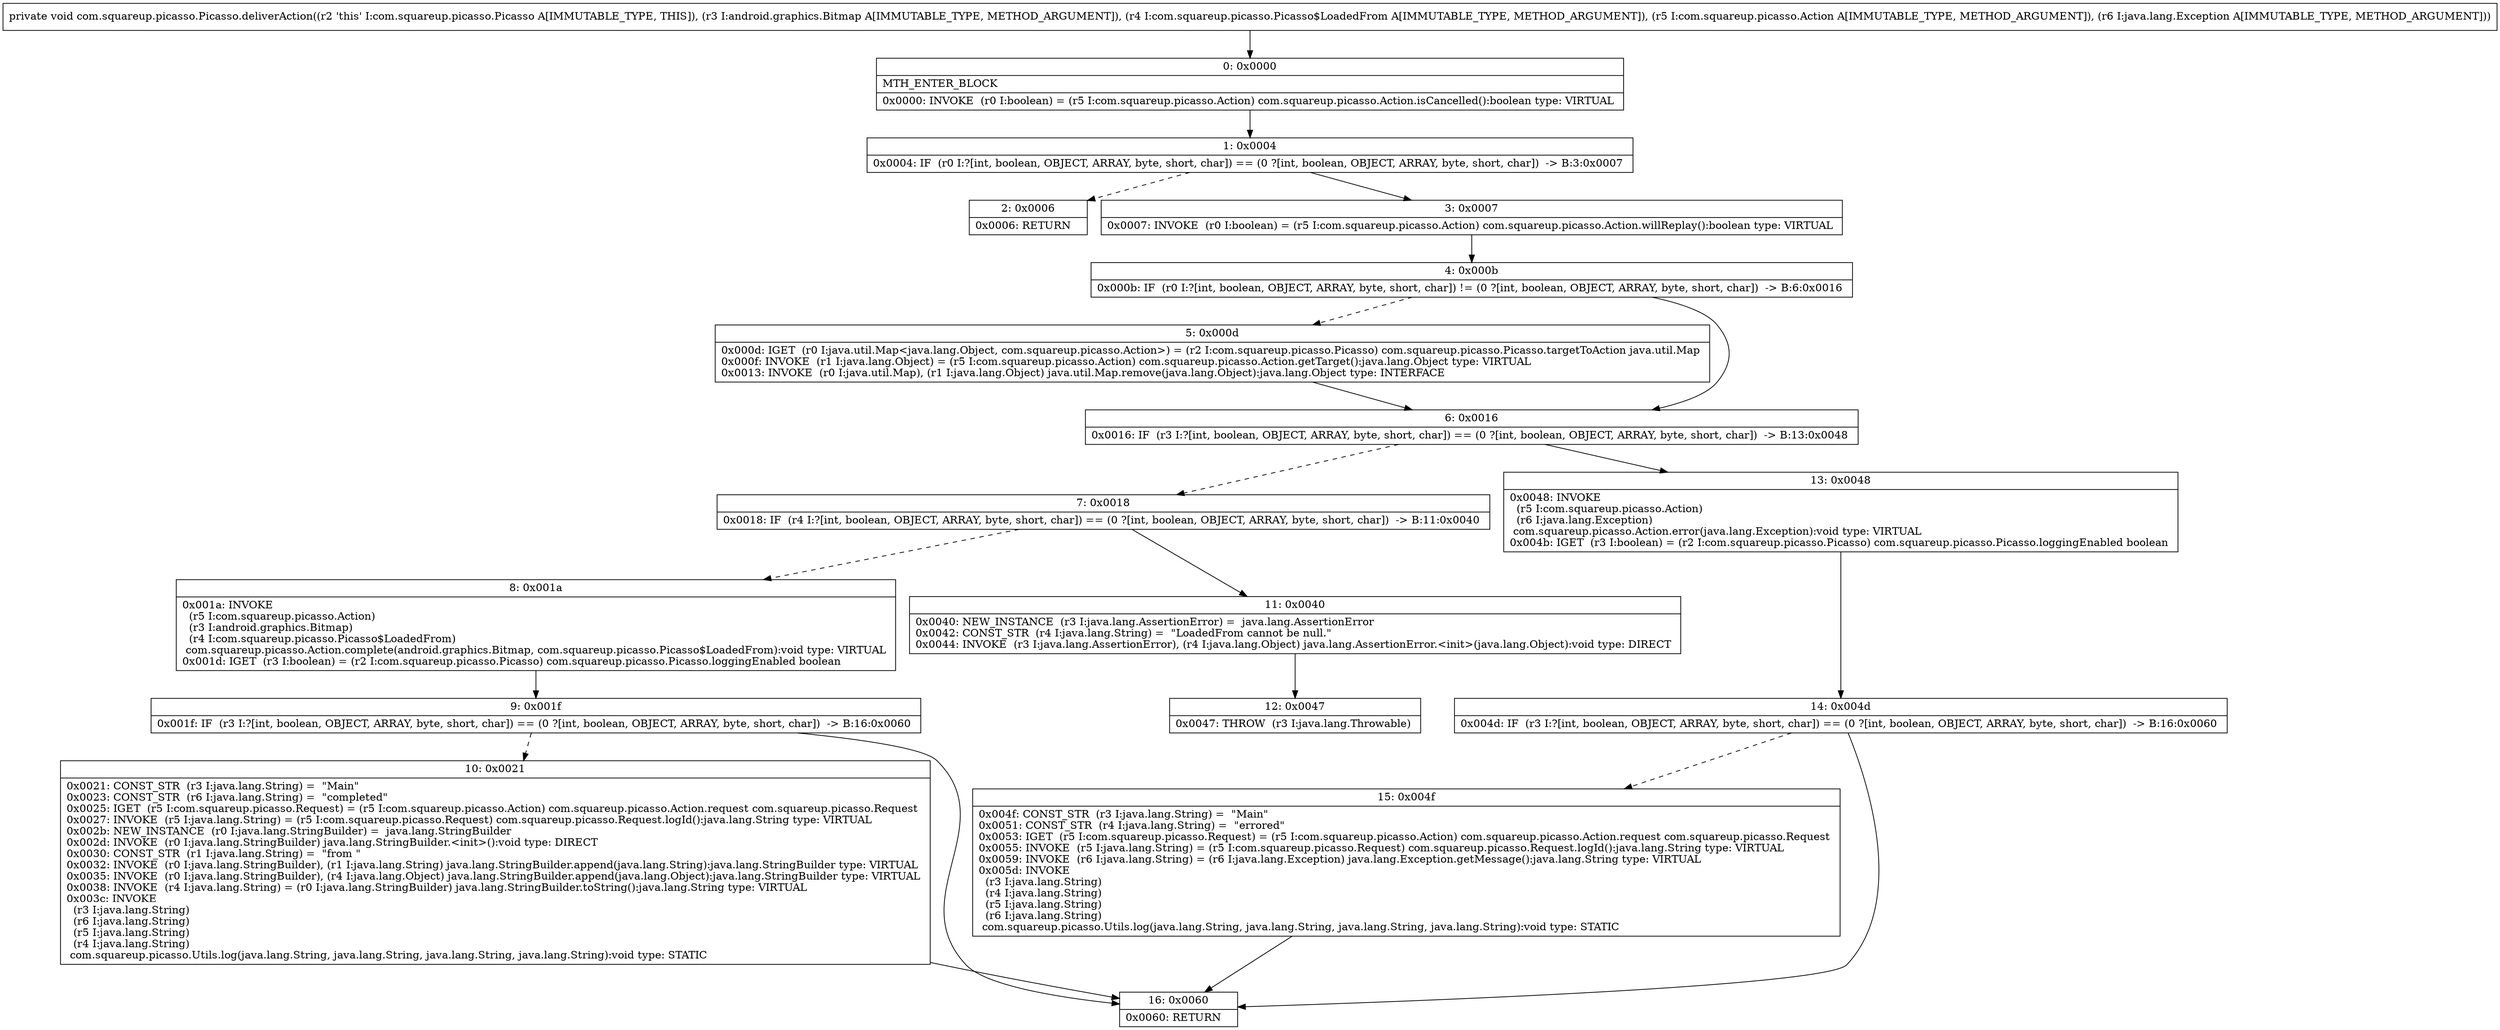 digraph "CFG forcom.squareup.picasso.Picasso.deliverAction(Landroid\/graphics\/Bitmap;Lcom\/squareup\/picasso\/Picasso$LoadedFrom;Lcom\/squareup\/picasso\/Action;Ljava\/lang\/Exception;)V" {
Node_0 [shape=record,label="{0\:\ 0x0000|MTH_ENTER_BLOCK\l|0x0000: INVOKE  (r0 I:boolean) = (r5 I:com.squareup.picasso.Action) com.squareup.picasso.Action.isCancelled():boolean type: VIRTUAL \l}"];
Node_1 [shape=record,label="{1\:\ 0x0004|0x0004: IF  (r0 I:?[int, boolean, OBJECT, ARRAY, byte, short, char]) == (0 ?[int, boolean, OBJECT, ARRAY, byte, short, char])  \-\> B:3:0x0007 \l}"];
Node_2 [shape=record,label="{2\:\ 0x0006|0x0006: RETURN   \l}"];
Node_3 [shape=record,label="{3\:\ 0x0007|0x0007: INVOKE  (r0 I:boolean) = (r5 I:com.squareup.picasso.Action) com.squareup.picasso.Action.willReplay():boolean type: VIRTUAL \l}"];
Node_4 [shape=record,label="{4\:\ 0x000b|0x000b: IF  (r0 I:?[int, boolean, OBJECT, ARRAY, byte, short, char]) != (0 ?[int, boolean, OBJECT, ARRAY, byte, short, char])  \-\> B:6:0x0016 \l}"];
Node_5 [shape=record,label="{5\:\ 0x000d|0x000d: IGET  (r0 I:java.util.Map\<java.lang.Object, com.squareup.picasso.Action\>) = (r2 I:com.squareup.picasso.Picasso) com.squareup.picasso.Picasso.targetToAction java.util.Map \l0x000f: INVOKE  (r1 I:java.lang.Object) = (r5 I:com.squareup.picasso.Action) com.squareup.picasso.Action.getTarget():java.lang.Object type: VIRTUAL \l0x0013: INVOKE  (r0 I:java.util.Map), (r1 I:java.lang.Object) java.util.Map.remove(java.lang.Object):java.lang.Object type: INTERFACE \l}"];
Node_6 [shape=record,label="{6\:\ 0x0016|0x0016: IF  (r3 I:?[int, boolean, OBJECT, ARRAY, byte, short, char]) == (0 ?[int, boolean, OBJECT, ARRAY, byte, short, char])  \-\> B:13:0x0048 \l}"];
Node_7 [shape=record,label="{7\:\ 0x0018|0x0018: IF  (r4 I:?[int, boolean, OBJECT, ARRAY, byte, short, char]) == (0 ?[int, boolean, OBJECT, ARRAY, byte, short, char])  \-\> B:11:0x0040 \l}"];
Node_8 [shape=record,label="{8\:\ 0x001a|0x001a: INVOKE  \l  (r5 I:com.squareup.picasso.Action)\l  (r3 I:android.graphics.Bitmap)\l  (r4 I:com.squareup.picasso.Picasso$LoadedFrom)\l com.squareup.picasso.Action.complete(android.graphics.Bitmap, com.squareup.picasso.Picasso$LoadedFrom):void type: VIRTUAL \l0x001d: IGET  (r3 I:boolean) = (r2 I:com.squareup.picasso.Picasso) com.squareup.picasso.Picasso.loggingEnabled boolean \l}"];
Node_9 [shape=record,label="{9\:\ 0x001f|0x001f: IF  (r3 I:?[int, boolean, OBJECT, ARRAY, byte, short, char]) == (0 ?[int, boolean, OBJECT, ARRAY, byte, short, char])  \-\> B:16:0x0060 \l}"];
Node_10 [shape=record,label="{10\:\ 0x0021|0x0021: CONST_STR  (r3 I:java.lang.String) =  \"Main\" \l0x0023: CONST_STR  (r6 I:java.lang.String) =  \"completed\" \l0x0025: IGET  (r5 I:com.squareup.picasso.Request) = (r5 I:com.squareup.picasso.Action) com.squareup.picasso.Action.request com.squareup.picasso.Request \l0x0027: INVOKE  (r5 I:java.lang.String) = (r5 I:com.squareup.picasso.Request) com.squareup.picasso.Request.logId():java.lang.String type: VIRTUAL \l0x002b: NEW_INSTANCE  (r0 I:java.lang.StringBuilder) =  java.lang.StringBuilder \l0x002d: INVOKE  (r0 I:java.lang.StringBuilder) java.lang.StringBuilder.\<init\>():void type: DIRECT \l0x0030: CONST_STR  (r1 I:java.lang.String) =  \"from \" \l0x0032: INVOKE  (r0 I:java.lang.StringBuilder), (r1 I:java.lang.String) java.lang.StringBuilder.append(java.lang.String):java.lang.StringBuilder type: VIRTUAL \l0x0035: INVOKE  (r0 I:java.lang.StringBuilder), (r4 I:java.lang.Object) java.lang.StringBuilder.append(java.lang.Object):java.lang.StringBuilder type: VIRTUAL \l0x0038: INVOKE  (r4 I:java.lang.String) = (r0 I:java.lang.StringBuilder) java.lang.StringBuilder.toString():java.lang.String type: VIRTUAL \l0x003c: INVOKE  \l  (r3 I:java.lang.String)\l  (r6 I:java.lang.String)\l  (r5 I:java.lang.String)\l  (r4 I:java.lang.String)\l com.squareup.picasso.Utils.log(java.lang.String, java.lang.String, java.lang.String, java.lang.String):void type: STATIC \l}"];
Node_11 [shape=record,label="{11\:\ 0x0040|0x0040: NEW_INSTANCE  (r3 I:java.lang.AssertionError) =  java.lang.AssertionError \l0x0042: CONST_STR  (r4 I:java.lang.String) =  \"LoadedFrom cannot be null.\" \l0x0044: INVOKE  (r3 I:java.lang.AssertionError), (r4 I:java.lang.Object) java.lang.AssertionError.\<init\>(java.lang.Object):void type: DIRECT \l}"];
Node_12 [shape=record,label="{12\:\ 0x0047|0x0047: THROW  (r3 I:java.lang.Throwable) \l}"];
Node_13 [shape=record,label="{13\:\ 0x0048|0x0048: INVOKE  \l  (r5 I:com.squareup.picasso.Action)\l  (r6 I:java.lang.Exception)\l com.squareup.picasso.Action.error(java.lang.Exception):void type: VIRTUAL \l0x004b: IGET  (r3 I:boolean) = (r2 I:com.squareup.picasso.Picasso) com.squareup.picasso.Picasso.loggingEnabled boolean \l}"];
Node_14 [shape=record,label="{14\:\ 0x004d|0x004d: IF  (r3 I:?[int, boolean, OBJECT, ARRAY, byte, short, char]) == (0 ?[int, boolean, OBJECT, ARRAY, byte, short, char])  \-\> B:16:0x0060 \l}"];
Node_15 [shape=record,label="{15\:\ 0x004f|0x004f: CONST_STR  (r3 I:java.lang.String) =  \"Main\" \l0x0051: CONST_STR  (r4 I:java.lang.String) =  \"errored\" \l0x0053: IGET  (r5 I:com.squareup.picasso.Request) = (r5 I:com.squareup.picasso.Action) com.squareup.picasso.Action.request com.squareup.picasso.Request \l0x0055: INVOKE  (r5 I:java.lang.String) = (r5 I:com.squareup.picasso.Request) com.squareup.picasso.Request.logId():java.lang.String type: VIRTUAL \l0x0059: INVOKE  (r6 I:java.lang.String) = (r6 I:java.lang.Exception) java.lang.Exception.getMessage():java.lang.String type: VIRTUAL \l0x005d: INVOKE  \l  (r3 I:java.lang.String)\l  (r4 I:java.lang.String)\l  (r5 I:java.lang.String)\l  (r6 I:java.lang.String)\l com.squareup.picasso.Utils.log(java.lang.String, java.lang.String, java.lang.String, java.lang.String):void type: STATIC \l}"];
Node_16 [shape=record,label="{16\:\ 0x0060|0x0060: RETURN   \l}"];
MethodNode[shape=record,label="{private void com.squareup.picasso.Picasso.deliverAction((r2 'this' I:com.squareup.picasso.Picasso A[IMMUTABLE_TYPE, THIS]), (r3 I:android.graphics.Bitmap A[IMMUTABLE_TYPE, METHOD_ARGUMENT]), (r4 I:com.squareup.picasso.Picasso$LoadedFrom A[IMMUTABLE_TYPE, METHOD_ARGUMENT]), (r5 I:com.squareup.picasso.Action A[IMMUTABLE_TYPE, METHOD_ARGUMENT]), (r6 I:java.lang.Exception A[IMMUTABLE_TYPE, METHOD_ARGUMENT])) }"];
MethodNode -> Node_0;
Node_0 -> Node_1;
Node_1 -> Node_2[style=dashed];
Node_1 -> Node_3;
Node_3 -> Node_4;
Node_4 -> Node_5[style=dashed];
Node_4 -> Node_6;
Node_5 -> Node_6;
Node_6 -> Node_7[style=dashed];
Node_6 -> Node_13;
Node_7 -> Node_8[style=dashed];
Node_7 -> Node_11;
Node_8 -> Node_9;
Node_9 -> Node_10[style=dashed];
Node_9 -> Node_16;
Node_10 -> Node_16;
Node_11 -> Node_12;
Node_13 -> Node_14;
Node_14 -> Node_15[style=dashed];
Node_14 -> Node_16;
Node_15 -> Node_16;
}

